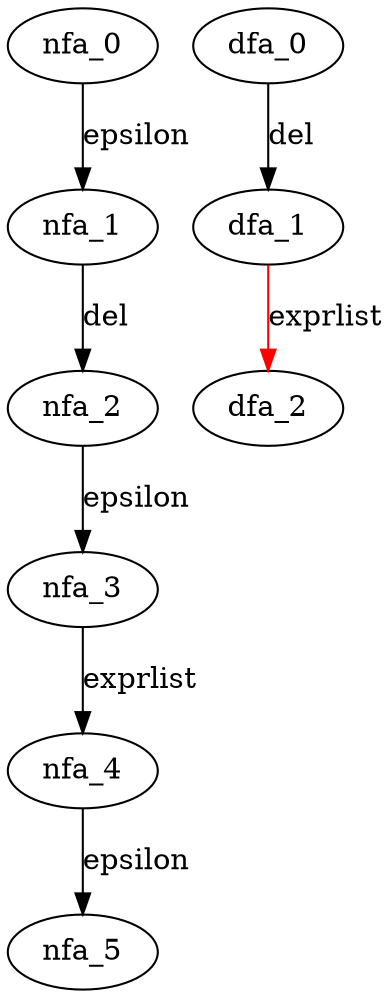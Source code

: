 digraph del_stmt {
 subgraph del_stmt_nfa {
  nfa_0->nfa_1[label=epsilon]
  nfa_1->nfa_2[label="del"]
  nfa_2->nfa_3[label=epsilon]
  nfa_3->nfa_4[label=exprlist]
  nfa_4->nfa_5[label=epsilon]
  }
 subgraph del_stmt_dfa {
  dfa_0->dfa_1[label="del"]
  dfa_1->dfa_2[label=exprlist,color=red]
  }
}
